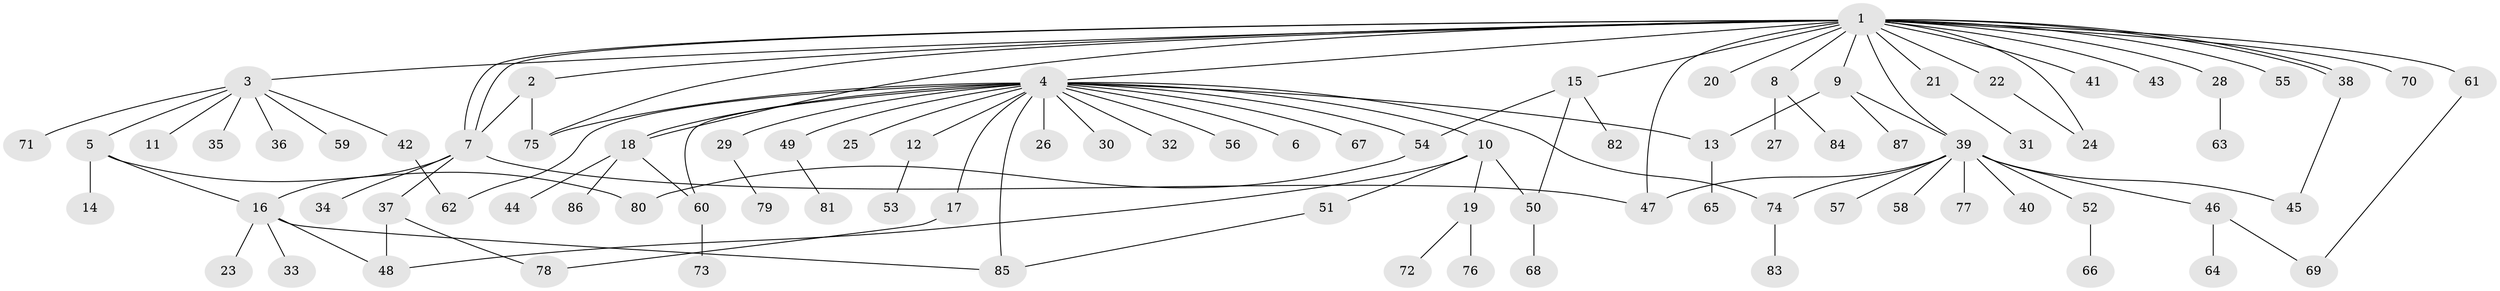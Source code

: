 // coarse degree distribution, {23: 0.014705882352941176, 2: 0.1323529411764706, 8: 0.014705882352941176, 21: 0.014705882352941176, 4: 0.029411764705882353, 1: 0.6029411764705882, 3: 0.1323529411764706, 5: 0.014705882352941176, 6: 0.014705882352941176, 7: 0.014705882352941176, 10: 0.014705882352941176}
// Generated by graph-tools (version 1.1) at 2025/23/03/03/25 07:23:50]
// undirected, 87 vertices, 111 edges
graph export_dot {
graph [start="1"]
  node [color=gray90,style=filled];
  1;
  2;
  3;
  4;
  5;
  6;
  7;
  8;
  9;
  10;
  11;
  12;
  13;
  14;
  15;
  16;
  17;
  18;
  19;
  20;
  21;
  22;
  23;
  24;
  25;
  26;
  27;
  28;
  29;
  30;
  31;
  32;
  33;
  34;
  35;
  36;
  37;
  38;
  39;
  40;
  41;
  42;
  43;
  44;
  45;
  46;
  47;
  48;
  49;
  50;
  51;
  52;
  53;
  54;
  55;
  56;
  57;
  58;
  59;
  60;
  61;
  62;
  63;
  64;
  65;
  66;
  67;
  68;
  69;
  70;
  71;
  72;
  73;
  74;
  75;
  76;
  77;
  78;
  79;
  80;
  81;
  82;
  83;
  84;
  85;
  86;
  87;
  1 -- 2;
  1 -- 3;
  1 -- 4;
  1 -- 7;
  1 -- 7;
  1 -- 8;
  1 -- 9;
  1 -- 15;
  1 -- 18;
  1 -- 20;
  1 -- 21;
  1 -- 22;
  1 -- 24;
  1 -- 28;
  1 -- 38;
  1 -- 38;
  1 -- 39;
  1 -- 41;
  1 -- 43;
  1 -- 47;
  1 -- 55;
  1 -- 61;
  1 -- 70;
  1 -- 75;
  2 -- 7;
  2 -- 75;
  3 -- 5;
  3 -- 11;
  3 -- 35;
  3 -- 36;
  3 -- 42;
  3 -- 59;
  3 -- 71;
  4 -- 6;
  4 -- 10;
  4 -- 12;
  4 -- 13;
  4 -- 17;
  4 -- 18;
  4 -- 25;
  4 -- 26;
  4 -- 29;
  4 -- 30;
  4 -- 32;
  4 -- 49;
  4 -- 54;
  4 -- 56;
  4 -- 60;
  4 -- 62;
  4 -- 67;
  4 -- 74;
  4 -- 75;
  4 -- 85;
  5 -- 14;
  5 -- 16;
  5 -- 80;
  7 -- 16;
  7 -- 34;
  7 -- 37;
  7 -- 47;
  8 -- 27;
  8 -- 84;
  9 -- 13;
  9 -- 39;
  9 -- 87;
  10 -- 19;
  10 -- 48;
  10 -- 50;
  10 -- 51;
  12 -- 53;
  13 -- 65;
  15 -- 50;
  15 -- 54;
  15 -- 82;
  16 -- 23;
  16 -- 33;
  16 -- 48;
  16 -- 85;
  17 -- 78;
  18 -- 44;
  18 -- 60;
  18 -- 86;
  19 -- 72;
  19 -- 76;
  21 -- 31;
  22 -- 24;
  28 -- 63;
  29 -- 79;
  37 -- 48;
  37 -- 78;
  38 -- 45;
  39 -- 40;
  39 -- 45;
  39 -- 46;
  39 -- 47;
  39 -- 52;
  39 -- 57;
  39 -- 58;
  39 -- 74;
  39 -- 77;
  42 -- 62;
  46 -- 64;
  46 -- 69;
  49 -- 81;
  50 -- 68;
  51 -- 85;
  52 -- 66;
  54 -- 80;
  60 -- 73;
  61 -- 69;
  74 -- 83;
}
